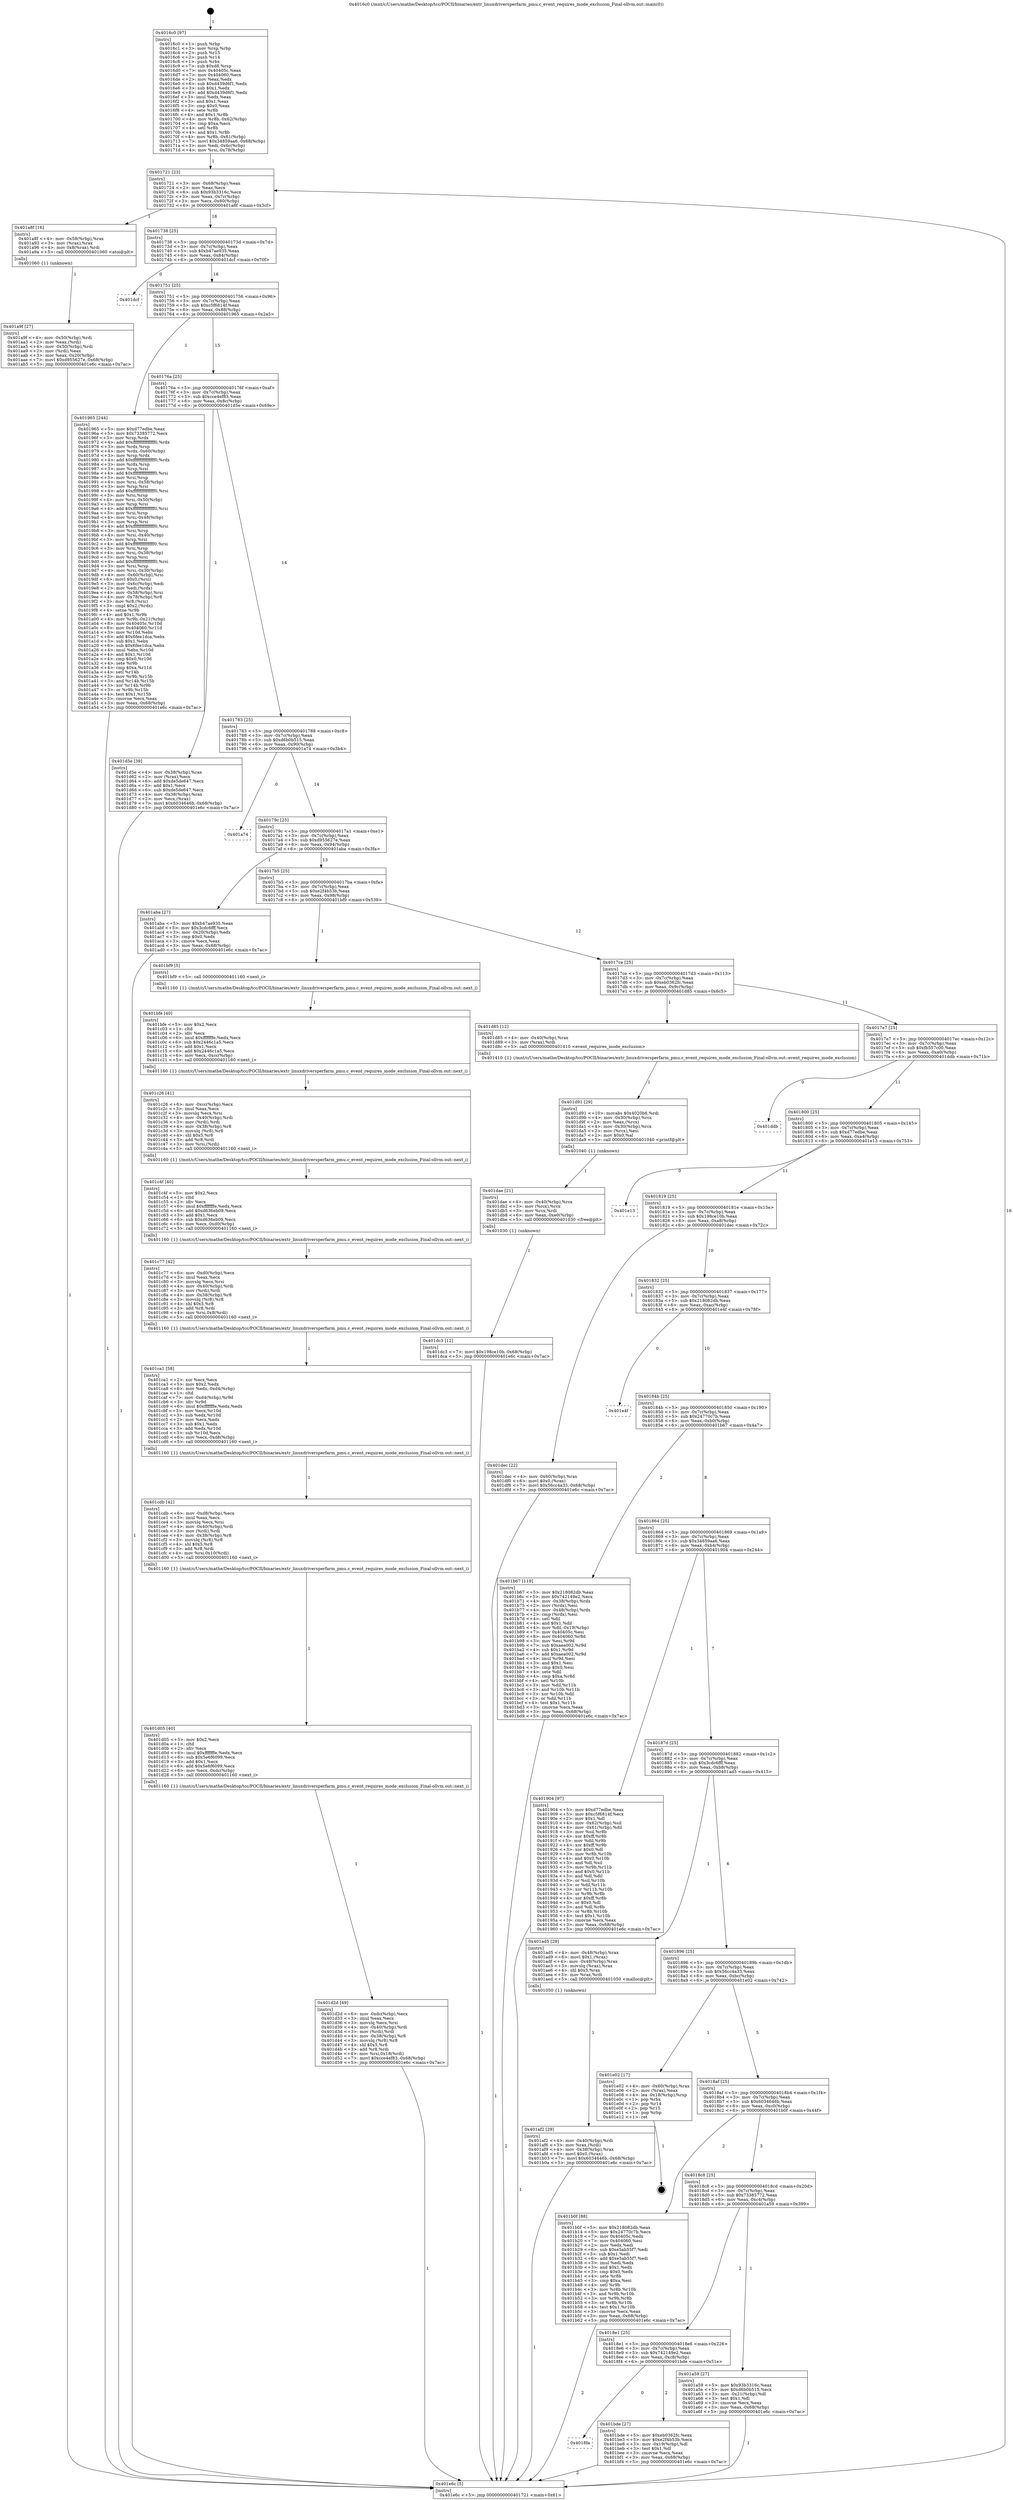 digraph "0x4016c0" {
  label = "0x4016c0 (/mnt/c/Users/mathe/Desktop/tcc/POCII/binaries/extr_linuxdriversperfarm_pmu.c_event_requires_mode_exclusion_Final-ollvm.out::main(0))"
  labelloc = "t"
  node[shape=record]

  Entry [label="",width=0.3,height=0.3,shape=circle,fillcolor=black,style=filled]
  "0x401721" [label="{
     0x401721 [23]\l
     | [instrs]\l
     &nbsp;&nbsp;0x401721 \<+3\>: mov -0x68(%rbp),%eax\l
     &nbsp;&nbsp;0x401724 \<+2\>: mov %eax,%ecx\l
     &nbsp;&nbsp;0x401726 \<+6\>: sub $0x93b3316c,%ecx\l
     &nbsp;&nbsp;0x40172c \<+3\>: mov %eax,-0x7c(%rbp)\l
     &nbsp;&nbsp;0x40172f \<+3\>: mov %ecx,-0x80(%rbp)\l
     &nbsp;&nbsp;0x401732 \<+6\>: je 0000000000401a8f \<main+0x3cf\>\l
  }"]
  "0x401a8f" [label="{
     0x401a8f [16]\l
     | [instrs]\l
     &nbsp;&nbsp;0x401a8f \<+4\>: mov -0x58(%rbp),%rax\l
     &nbsp;&nbsp;0x401a93 \<+3\>: mov (%rax),%rax\l
     &nbsp;&nbsp;0x401a96 \<+4\>: mov 0x8(%rax),%rdi\l
     &nbsp;&nbsp;0x401a9a \<+5\>: call 0000000000401060 \<atoi@plt\>\l
     | [calls]\l
     &nbsp;&nbsp;0x401060 \{1\} (unknown)\l
  }"]
  "0x401738" [label="{
     0x401738 [25]\l
     | [instrs]\l
     &nbsp;&nbsp;0x401738 \<+5\>: jmp 000000000040173d \<main+0x7d\>\l
     &nbsp;&nbsp;0x40173d \<+3\>: mov -0x7c(%rbp),%eax\l
     &nbsp;&nbsp;0x401740 \<+5\>: sub $0xb47ae935,%eax\l
     &nbsp;&nbsp;0x401745 \<+6\>: mov %eax,-0x84(%rbp)\l
     &nbsp;&nbsp;0x40174b \<+6\>: je 0000000000401dcf \<main+0x70f\>\l
  }"]
  Exit [label="",width=0.3,height=0.3,shape=circle,fillcolor=black,style=filled,peripheries=2]
  "0x401dcf" [label="{
     0x401dcf\l
  }", style=dashed]
  "0x401751" [label="{
     0x401751 [25]\l
     | [instrs]\l
     &nbsp;&nbsp;0x401751 \<+5\>: jmp 0000000000401756 \<main+0x96\>\l
     &nbsp;&nbsp;0x401756 \<+3\>: mov -0x7c(%rbp),%eax\l
     &nbsp;&nbsp;0x401759 \<+5\>: sub $0xc5f6814f,%eax\l
     &nbsp;&nbsp;0x40175e \<+6\>: mov %eax,-0x88(%rbp)\l
     &nbsp;&nbsp;0x401764 \<+6\>: je 0000000000401965 \<main+0x2a5\>\l
  }"]
  "0x401dc3" [label="{
     0x401dc3 [12]\l
     | [instrs]\l
     &nbsp;&nbsp;0x401dc3 \<+7\>: movl $0x198ce10b,-0x68(%rbp)\l
     &nbsp;&nbsp;0x401dca \<+5\>: jmp 0000000000401e6c \<main+0x7ac\>\l
  }"]
  "0x401965" [label="{
     0x401965 [244]\l
     | [instrs]\l
     &nbsp;&nbsp;0x401965 \<+5\>: mov $0xd77edbe,%eax\l
     &nbsp;&nbsp;0x40196a \<+5\>: mov $0x73385772,%ecx\l
     &nbsp;&nbsp;0x40196f \<+3\>: mov %rsp,%rdx\l
     &nbsp;&nbsp;0x401972 \<+4\>: add $0xfffffffffffffff0,%rdx\l
     &nbsp;&nbsp;0x401976 \<+3\>: mov %rdx,%rsp\l
     &nbsp;&nbsp;0x401979 \<+4\>: mov %rdx,-0x60(%rbp)\l
     &nbsp;&nbsp;0x40197d \<+3\>: mov %rsp,%rdx\l
     &nbsp;&nbsp;0x401980 \<+4\>: add $0xfffffffffffffff0,%rdx\l
     &nbsp;&nbsp;0x401984 \<+3\>: mov %rdx,%rsp\l
     &nbsp;&nbsp;0x401987 \<+3\>: mov %rsp,%rsi\l
     &nbsp;&nbsp;0x40198a \<+4\>: add $0xfffffffffffffff0,%rsi\l
     &nbsp;&nbsp;0x40198e \<+3\>: mov %rsi,%rsp\l
     &nbsp;&nbsp;0x401991 \<+4\>: mov %rsi,-0x58(%rbp)\l
     &nbsp;&nbsp;0x401995 \<+3\>: mov %rsp,%rsi\l
     &nbsp;&nbsp;0x401998 \<+4\>: add $0xfffffffffffffff0,%rsi\l
     &nbsp;&nbsp;0x40199c \<+3\>: mov %rsi,%rsp\l
     &nbsp;&nbsp;0x40199f \<+4\>: mov %rsi,-0x50(%rbp)\l
     &nbsp;&nbsp;0x4019a3 \<+3\>: mov %rsp,%rsi\l
     &nbsp;&nbsp;0x4019a6 \<+4\>: add $0xfffffffffffffff0,%rsi\l
     &nbsp;&nbsp;0x4019aa \<+3\>: mov %rsi,%rsp\l
     &nbsp;&nbsp;0x4019ad \<+4\>: mov %rsi,-0x48(%rbp)\l
     &nbsp;&nbsp;0x4019b1 \<+3\>: mov %rsp,%rsi\l
     &nbsp;&nbsp;0x4019b4 \<+4\>: add $0xfffffffffffffff0,%rsi\l
     &nbsp;&nbsp;0x4019b8 \<+3\>: mov %rsi,%rsp\l
     &nbsp;&nbsp;0x4019bb \<+4\>: mov %rsi,-0x40(%rbp)\l
     &nbsp;&nbsp;0x4019bf \<+3\>: mov %rsp,%rsi\l
     &nbsp;&nbsp;0x4019c2 \<+4\>: add $0xfffffffffffffff0,%rsi\l
     &nbsp;&nbsp;0x4019c6 \<+3\>: mov %rsi,%rsp\l
     &nbsp;&nbsp;0x4019c9 \<+4\>: mov %rsi,-0x38(%rbp)\l
     &nbsp;&nbsp;0x4019cd \<+3\>: mov %rsp,%rsi\l
     &nbsp;&nbsp;0x4019d0 \<+4\>: add $0xfffffffffffffff0,%rsi\l
     &nbsp;&nbsp;0x4019d4 \<+3\>: mov %rsi,%rsp\l
     &nbsp;&nbsp;0x4019d7 \<+4\>: mov %rsi,-0x30(%rbp)\l
     &nbsp;&nbsp;0x4019db \<+4\>: mov -0x60(%rbp),%rsi\l
     &nbsp;&nbsp;0x4019df \<+6\>: movl $0x0,(%rsi)\l
     &nbsp;&nbsp;0x4019e5 \<+3\>: mov -0x6c(%rbp),%edi\l
     &nbsp;&nbsp;0x4019e8 \<+2\>: mov %edi,(%rdx)\l
     &nbsp;&nbsp;0x4019ea \<+4\>: mov -0x58(%rbp),%rsi\l
     &nbsp;&nbsp;0x4019ee \<+4\>: mov -0x78(%rbp),%r8\l
     &nbsp;&nbsp;0x4019f2 \<+3\>: mov %r8,(%rsi)\l
     &nbsp;&nbsp;0x4019f5 \<+3\>: cmpl $0x2,(%rdx)\l
     &nbsp;&nbsp;0x4019f8 \<+4\>: setne %r9b\l
     &nbsp;&nbsp;0x4019fc \<+4\>: and $0x1,%r9b\l
     &nbsp;&nbsp;0x401a00 \<+4\>: mov %r9b,-0x21(%rbp)\l
     &nbsp;&nbsp;0x401a04 \<+8\>: mov 0x40405c,%r10d\l
     &nbsp;&nbsp;0x401a0c \<+8\>: mov 0x404060,%r11d\l
     &nbsp;&nbsp;0x401a14 \<+3\>: mov %r10d,%ebx\l
     &nbsp;&nbsp;0x401a17 \<+6\>: add $0x6fee1dca,%ebx\l
     &nbsp;&nbsp;0x401a1d \<+3\>: sub $0x1,%ebx\l
     &nbsp;&nbsp;0x401a20 \<+6\>: sub $0x6fee1dca,%ebx\l
     &nbsp;&nbsp;0x401a26 \<+4\>: imul %ebx,%r10d\l
     &nbsp;&nbsp;0x401a2a \<+4\>: and $0x1,%r10d\l
     &nbsp;&nbsp;0x401a2e \<+4\>: cmp $0x0,%r10d\l
     &nbsp;&nbsp;0x401a32 \<+4\>: sete %r9b\l
     &nbsp;&nbsp;0x401a36 \<+4\>: cmp $0xa,%r11d\l
     &nbsp;&nbsp;0x401a3a \<+4\>: setl %r14b\l
     &nbsp;&nbsp;0x401a3e \<+3\>: mov %r9b,%r15b\l
     &nbsp;&nbsp;0x401a41 \<+3\>: and %r14b,%r15b\l
     &nbsp;&nbsp;0x401a44 \<+3\>: xor %r14b,%r9b\l
     &nbsp;&nbsp;0x401a47 \<+3\>: or %r9b,%r15b\l
     &nbsp;&nbsp;0x401a4a \<+4\>: test $0x1,%r15b\l
     &nbsp;&nbsp;0x401a4e \<+3\>: cmovne %ecx,%eax\l
     &nbsp;&nbsp;0x401a51 \<+3\>: mov %eax,-0x68(%rbp)\l
     &nbsp;&nbsp;0x401a54 \<+5\>: jmp 0000000000401e6c \<main+0x7ac\>\l
  }"]
  "0x40176a" [label="{
     0x40176a [25]\l
     | [instrs]\l
     &nbsp;&nbsp;0x40176a \<+5\>: jmp 000000000040176f \<main+0xaf\>\l
     &nbsp;&nbsp;0x40176f \<+3\>: mov -0x7c(%rbp),%eax\l
     &nbsp;&nbsp;0x401772 \<+5\>: sub $0xcce4ef83,%eax\l
     &nbsp;&nbsp;0x401777 \<+6\>: mov %eax,-0x8c(%rbp)\l
     &nbsp;&nbsp;0x40177d \<+6\>: je 0000000000401d5e \<main+0x69e\>\l
  }"]
  "0x401dae" [label="{
     0x401dae [21]\l
     | [instrs]\l
     &nbsp;&nbsp;0x401dae \<+4\>: mov -0x40(%rbp),%rcx\l
     &nbsp;&nbsp;0x401db2 \<+3\>: mov (%rcx),%rcx\l
     &nbsp;&nbsp;0x401db5 \<+3\>: mov %rcx,%rdi\l
     &nbsp;&nbsp;0x401db8 \<+6\>: mov %eax,-0xe0(%rbp)\l
     &nbsp;&nbsp;0x401dbe \<+5\>: call 0000000000401030 \<free@plt\>\l
     | [calls]\l
     &nbsp;&nbsp;0x401030 \{1\} (unknown)\l
  }"]
  "0x401d5e" [label="{
     0x401d5e [39]\l
     | [instrs]\l
     &nbsp;&nbsp;0x401d5e \<+4\>: mov -0x38(%rbp),%rax\l
     &nbsp;&nbsp;0x401d62 \<+2\>: mov (%rax),%ecx\l
     &nbsp;&nbsp;0x401d64 \<+6\>: add $0xde5de647,%ecx\l
     &nbsp;&nbsp;0x401d6a \<+3\>: add $0x1,%ecx\l
     &nbsp;&nbsp;0x401d6d \<+6\>: sub $0xde5de647,%ecx\l
     &nbsp;&nbsp;0x401d73 \<+4\>: mov -0x38(%rbp),%rax\l
     &nbsp;&nbsp;0x401d77 \<+2\>: mov %ecx,(%rax)\l
     &nbsp;&nbsp;0x401d79 \<+7\>: movl $0x6034646b,-0x68(%rbp)\l
     &nbsp;&nbsp;0x401d80 \<+5\>: jmp 0000000000401e6c \<main+0x7ac\>\l
  }"]
  "0x401783" [label="{
     0x401783 [25]\l
     | [instrs]\l
     &nbsp;&nbsp;0x401783 \<+5\>: jmp 0000000000401788 \<main+0xc8\>\l
     &nbsp;&nbsp;0x401788 \<+3\>: mov -0x7c(%rbp),%eax\l
     &nbsp;&nbsp;0x40178b \<+5\>: sub $0xd6b0b515,%eax\l
     &nbsp;&nbsp;0x401790 \<+6\>: mov %eax,-0x90(%rbp)\l
     &nbsp;&nbsp;0x401796 \<+6\>: je 0000000000401a74 \<main+0x3b4\>\l
  }"]
  "0x401d91" [label="{
     0x401d91 [29]\l
     | [instrs]\l
     &nbsp;&nbsp;0x401d91 \<+10\>: movabs $0x4020b6,%rdi\l
     &nbsp;&nbsp;0x401d9b \<+4\>: mov -0x30(%rbp),%rcx\l
     &nbsp;&nbsp;0x401d9f \<+2\>: mov %eax,(%rcx)\l
     &nbsp;&nbsp;0x401da1 \<+4\>: mov -0x30(%rbp),%rcx\l
     &nbsp;&nbsp;0x401da5 \<+2\>: mov (%rcx),%esi\l
     &nbsp;&nbsp;0x401da7 \<+2\>: mov $0x0,%al\l
     &nbsp;&nbsp;0x401da9 \<+5\>: call 0000000000401040 \<printf@plt\>\l
     | [calls]\l
     &nbsp;&nbsp;0x401040 \{1\} (unknown)\l
  }"]
  "0x401a74" [label="{
     0x401a74\l
  }", style=dashed]
  "0x40179c" [label="{
     0x40179c [25]\l
     | [instrs]\l
     &nbsp;&nbsp;0x40179c \<+5\>: jmp 00000000004017a1 \<main+0xe1\>\l
     &nbsp;&nbsp;0x4017a1 \<+3\>: mov -0x7c(%rbp),%eax\l
     &nbsp;&nbsp;0x4017a4 \<+5\>: sub $0xd955627e,%eax\l
     &nbsp;&nbsp;0x4017a9 \<+6\>: mov %eax,-0x94(%rbp)\l
     &nbsp;&nbsp;0x4017af \<+6\>: je 0000000000401aba \<main+0x3fa\>\l
  }"]
  "0x401d2d" [label="{
     0x401d2d [49]\l
     | [instrs]\l
     &nbsp;&nbsp;0x401d2d \<+6\>: mov -0xdc(%rbp),%ecx\l
     &nbsp;&nbsp;0x401d33 \<+3\>: imul %eax,%ecx\l
     &nbsp;&nbsp;0x401d36 \<+3\>: movslq %ecx,%rsi\l
     &nbsp;&nbsp;0x401d39 \<+4\>: mov -0x40(%rbp),%rdi\l
     &nbsp;&nbsp;0x401d3d \<+3\>: mov (%rdi),%rdi\l
     &nbsp;&nbsp;0x401d40 \<+4\>: mov -0x38(%rbp),%r8\l
     &nbsp;&nbsp;0x401d44 \<+3\>: movslq (%r8),%r8\l
     &nbsp;&nbsp;0x401d47 \<+4\>: shl $0x5,%r8\l
     &nbsp;&nbsp;0x401d4b \<+3\>: add %r8,%rdi\l
     &nbsp;&nbsp;0x401d4e \<+4\>: mov %rsi,0x18(%rdi)\l
     &nbsp;&nbsp;0x401d52 \<+7\>: movl $0xcce4ef83,-0x68(%rbp)\l
     &nbsp;&nbsp;0x401d59 \<+5\>: jmp 0000000000401e6c \<main+0x7ac\>\l
  }"]
  "0x401aba" [label="{
     0x401aba [27]\l
     | [instrs]\l
     &nbsp;&nbsp;0x401aba \<+5\>: mov $0xb47ae935,%eax\l
     &nbsp;&nbsp;0x401abf \<+5\>: mov $0x3cdc6fff,%ecx\l
     &nbsp;&nbsp;0x401ac4 \<+3\>: mov -0x20(%rbp),%edx\l
     &nbsp;&nbsp;0x401ac7 \<+3\>: cmp $0x0,%edx\l
     &nbsp;&nbsp;0x401aca \<+3\>: cmove %ecx,%eax\l
     &nbsp;&nbsp;0x401acd \<+3\>: mov %eax,-0x68(%rbp)\l
     &nbsp;&nbsp;0x401ad0 \<+5\>: jmp 0000000000401e6c \<main+0x7ac\>\l
  }"]
  "0x4017b5" [label="{
     0x4017b5 [25]\l
     | [instrs]\l
     &nbsp;&nbsp;0x4017b5 \<+5\>: jmp 00000000004017ba \<main+0xfa\>\l
     &nbsp;&nbsp;0x4017ba \<+3\>: mov -0x7c(%rbp),%eax\l
     &nbsp;&nbsp;0x4017bd \<+5\>: sub $0xe2f4b53b,%eax\l
     &nbsp;&nbsp;0x4017c2 \<+6\>: mov %eax,-0x98(%rbp)\l
     &nbsp;&nbsp;0x4017c8 \<+6\>: je 0000000000401bf9 \<main+0x539\>\l
  }"]
  "0x401d05" [label="{
     0x401d05 [40]\l
     | [instrs]\l
     &nbsp;&nbsp;0x401d05 \<+5\>: mov $0x2,%ecx\l
     &nbsp;&nbsp;0x401d0a \<+1\>: cltd\l
     &nbsp;&nbsp;0x401d0b \<+2\>: idiv %ecx\l
     &nbsp;&nbsp;0x401d0d \<+6\>: imul $0xfffffffe,%edx,%ecx\l
     &nbsp;&nbsp;0x401d13 \<+6\>: sub $0x5e6f6099,%ecx\l
     &nbsp;&nbsp;0x401d19 \<+3\>: add $0x1,%ecx\l
     &nbsp;&nbsp;0x401d1c \<+6\>: add $0x5e6f6099,%ecx\l
     &nbsp;&nbsp;0x401d22 \<+6\>: mov %ecx,-0xdc(%rbp)\l
     &nbsp;&nbsp;0x401d28 \<+5\>: call 0000000000401160 \<next_i\>\l
     | [calls]\l
     &nbsp;&nbsp;0x401160 \{1\} (/mnt/c/Users/mathe/Desktop/tcc/POCII/binaries/extr_linuxdriversperfarm_pmu.c_event_requires_mode_exclusion_Final-ollvm.out::next_i)\l
  }"]
  "0x401bf9" [label="{
     0x401bf9 [5]\l
     | [instrs]\l
     &nbsp;&nbsp;0x401bf9 \<+5\>: call 0000000000401160 \<next_i\>\l
     | [calls]\l
     &nbsp;&nbsp;0x401160 \{1\} (/mnt/c/Users/mathe/Desktop/tcc/POCII/binaries/extr_linuxdriversperfarm_pmu.c_event_requires_mode_exclusion_Final-ollvm.out::next_i)\l
  }"]
  "0x4017ce" [label="{
     0x4017ce [25]\l
     | [instrs]\l
     &nbsp;&nbsp;0x4017ce \<+5\>: jmp 00000000004017d3 \<main+0x113\>\l
     &nbsp;&nbsp;0x4017d3 \<+3\>: mov -0x7c(%rbp),%eax\l
     &nbsp;&nbsp;0x4017d6 \<+5\>: sub $0xeb0362fc,%eax\l
     &nbsp;&nbsp;0x4017db \<+6\>: mov %eax,-0x9c(%rbp)\l
     &nbsp;&nbsp;0x4017e1 \<+6\>: je 0000000000401d85 \<main+0x6c5\>\l
  }"]
  "0x401cdb" [label="{
     0x401cdb [42]\l
     | [instrs]\l
     &nbsp;&nbsp;0x401cdb \<+6\>: mov -0xd8(%rbp),%ecx\l
     &nbsp;&nbsp;0x401ce1 \<+3\>: imul %eax,%ecx\l
     &nbsp;&nbsp;0x401ce4 \<+3\>: movslq %ecx,%rsi\l
     &nbsp;&nbsp;0x401ce7 \<+4\>: mov -0x40(%rbp),%rdi\l
     &nbsp;&nbsp;0x401ceb \<+3\>: mov (%rdi),%rdi\l
     &nbsp;&nbsp;0x401cee \<+4\>: mov -0x38(%rbp),%r8\l
     &nbsp;&nbsp;0x401cf2 \<+3\>: movslq (%r8),%r8\l
     &nbsp;&nbsp;0x401cf5 \<+4\>: shl $0x5,%r8\l
     &nbsp;&nbsp;0x401cf9 \<+3\>: add %r8,%rdi\l
     &nbsp;&nbsp;0x401cfc \<+4\>: mov %rsi,0x10(%rdi)\l
     &nbsp;&nbsp;0x401d00 \<+5\>: call 0000000000401160 \<next_i\>\l
     | [calls]\l
     &nbsp;&nbsp;0x401160 \{1\} (/mnt/c/Users/mathe/Desktop/tcc/POCII/binaries/extr_linuxdriversperfarm_pmu.c_event_requires_mode_exclusion_Final-ollvm.out::next_i)\l
  }"]
  "0x401d85" [label="{
     0x401d85 [12]\l
     | [instrs]\l
     &nbsp;&nbsp;0x401d85 \<+4\>: mov -0x40(%rbp),%rax\l
     &nbsp;&nbsp;0x401d89 \<+3\>: mov (%rax),%rdi\l
     &nbsp;&nbsp;0x401d8c \<+5\>: call 0000000000401410 \<event_requires_mode_exclusion\>\l
     | [calls]\l
     &nbsp;&nbsp;0x401410 \{1\} (/mnt/c/Users/mathe/Desktop/tcc/POCII/binaries/extr_linuxdriversperfarm_pmu.c_event_requires_mode_exclusion_Final-ollvm.out::event_requires_mode_exclusion)\l
  }"]
  "0x4017e7" [label="{
     0x4017e7 [25]\l
     | [instrs]\l
     &nbsp;&nbsp;0x4017e7 \<+5\>: jmp 00000000004017ec \<main+0x12c\>\l
     &nbsp;&nbsp;0x4017ec \<+3\>: mov -0x7c(%rbp),%eax\l
     &nbsp;&nbsp;0x4017ef \<+5\>: sub $0xfb557c00,%eax\l
     &nbsp;&nbsp;0x4017f4 \<+6\>: mov %eax,-0xa0(%rbp)\l
     &nbsp;&nbsp;0x4017fa \<+6\>: je 0000000000401ddb \<main+0x71b\>\l
  }"]
  "0x401ca1" [label="{
     0x401ca1 [58]\l
     | [instrs]\l
     &nbsp;&nbsp;0x401ca1 \<+2\>: xor %ecx,%ecx\l
     &nbsp;&nbsp;0x401ca3 \<+5\>: mov $0x2,%edx\l
     &nbsp;&nbsp;0x401ca8 \<+6\>: mov %edx,-0xd4(%rbp)\l
     &nbsp;&nbsp;0x401cae \<+1\>: cltd\l
     &nbsp;&nbsp;0x401caf \<+7\>: mov -0xd4(%rbp),%r9d\l
     &nbsp;&nbsp;0x401cb6 \<+3\>: idiv %r9d\l
     &nbsp;&nbsp;0x401cb9 \<+6\>: imul $0xfffffffe,%edx,%edx\l
     &nbsp;&nbsp;0x401cbf \<+3\>: mov %ecx,%r10d\l
     &nbsp;&nbsp;0x401cc2 \<+3\>: sub %edx,%r10d\l
     &nbsp;&nbsp;0x401cc5 \<+2\>: mov %ecx,%edx\l
     &nbsp;&nbsp;0x401cc7 \<+3\>: sub $0x1,%edx\l
     &nbsp;&nbsp;0x401cca \<+3\>: add %edx,%r10d\l
     &nbsp;&nbsp;0x401ccd \<+3\>: sub %r10d,%ecx\l
     &nbsp;&nbsp;0x401cd0 \<+6\>: mov %ecx,-0xd8(%rbp)\l
     &nbsp;&nbsp;0x401cd6 \<+5\>: call 0000000000401160 \<next_i\>\l
     | [calls]\l
     &nbsp;&nbsp;0x401160 \{1\} (/mnt/c/Users/mathe/Desktop/tcc/POCII/binaries/extr_linuxdriversperfarm_pmu.c_event_requires_mode_exclusion_Final-ollvm.out::next_i)\l
  }"]
  "0x401ddb" [label="{
     0x401ddb\l
  }", style=dashed]
  "0x401800" [label="{
     0x401800 [25]\l
     | [instrs]\l
     &nbsp;&nbsp;0x401800 \<+5\>: jmp 0000000000401805 \<main+0x145\>\l
     &nbsp;&nbsp;0x401805 \<+3\>: mov -0x7c(%rbp),%eax\l
     &nbsp;&nbsp;0x401808 \<+5\>: sub $0xd77edbe,%eax\l
     &nbsp;&nbsp;0x40180d \<+6\>: mov %eax,-0xa4(%rbp)\l
     &nbsp;&nbsp;0x401813 \<+6\>: je 0000000000401e13 \<main+0x753\>\l
  }"]
  "0x401c77" [label="{
     0x401c77 [42]\l
     | [instrs]\l
     &nbsp;&nbsp;0x401c77 \<+6\>: mov -0xd0(%rbp),%ecx\l
     &nbsp;&nbsp;0x401c7d \<+3\>: imul %eax,%ecx\l
     &nbsp;&nbsp;0x401c80 \<+3\>: movslq %ecx,%rsi\l
     &nbsp;&nbsp;0x401c83 \<+4\>: mov -0x40(%rbp),%rdi\l
     &nbsp;&nbsp;0x401c87 \<+3\>: mov (%rdi),%rdi\l
     &nbsp;&nbsp;0x401c8a \<+4\>: mov -0x38(%rbp),%r8\l
     &nbsp;&nbsp;0x401c8e \<+3\>: movslq (%r8),%r8\l
     &nbsp;&nbsp;0x401c91 \<+4\>: shl $0x5,%r8\l
     &nbsp;&nbsp;0x401c95 \<+3\>: add %r8,%rdi\l
     &nbsp;&nbsp;0x401c98 \<+4\>: mov %rsi,0x8(%rdi)\l
     &nbsp;&nbsp;0x401c9c \<+5\>: call 0000000000401160 \<next_i\>\l
     | [calls]\l
     &nbsp;&nbsp;0x401160 \{1\} (/mnt/c/Users/mathe/Desktop/tcc/POCII/binaries/extr_linuxdriversperfarm_pmu.c_event_requires_mode_exclusion_Final-ollvm.out::next_i)\l
  }"]
  "0x401e13" [label="{
     0x401e13\l
  }", style=dashed]
  "0x401819" [label="{
     0x401819 [25]\l
     | [instrs]\l
     &nbsp;&nbsp;0x401819 \<+5\>: jmp 000000000040181e \<main+0x15e\>\l
     &nbsp;&nbsp;0x40181e \<+3\>: mov -0x7c(%rbp),%eax\l
     &nbsp;&nbsp;0x401821 \<+5\>: sub $0x198ce10b,%eax\l
     &nbsp;&nbsp;0x401826 \<+6\>: mov %eax,-0xa8(%rbp)\l
     &nbsp;&nbsp;0x40182c \<+6\>: je 0000000000401dec \<main+0x72c\>\l
  }"]
  "0x401c4f" [label="{
     0x401c4f [40]\l
     | [instrs]\l
     &nbsp;&nbsp;0x401c4f \<+5\>: mov $0x2,%ecx\l
     &nbsp;&nbsp;0x401c54 \<+1\>: cltd\l
     &nbsp;&nbsp;0x401c55 \<+2\>: idiv %ecx\l
     &nbsp;&nbsp;0x401c57 \<+6\>: imul $0xfffffffe,%edx,%ecx\l
     &nbsp;&nbsp;0x401c5d \<+6\>: add $0xd636eb09,%ecx\l
     &nbsp;&nbsp;0x401c63 \<+3\>: add $0x1,%ecx\l
     &nbsp;&nbsp;0x401c66 \<+6\>: sub $0xd636eb09,%ecx\l
     &nbsp;&nbsp;0x401c6c \<+6\>: mov %ecx,-0xd0(%rbp)\l
     &nbsp;&nbsp;0x401c72 \<+5\>: call 0000000000401160 \<next_i\>\l
     | [calls]\l
     &nbsp;&nbsp;0x401160 \{1\} (/mnt/c/Users/mathe/Desktop/tcc/POCII/binaries/extr_linuxdriversperfarm_pmu.c_event_requires_mode_exclusion_Final-ollvm.out::next_i)\l
  }"]
  "0x401dec" [label="{
     0x401dec [22]\l
     | [instrs]\l
     &nbsp;&nbsp;0x401dec \<+4\>: mov -0x60(%rbp),%rax\l
     &nbsp;&nbsp;0x401df0 \<+6\>: movl $0x0,(%rax)\l
     &nbsp;&nbsp;0x401df6 \<+7\>: movl $0x56cc4a33,-0x68(%rbp)\l
     &nbsp;&nbsp;0x401dfd \<+5\>: jmp 0000000000401e6c \<main+0x7ac\>\l
  }"]
  "0x401832" [label="{
     0x401832 [25]\l
     | [instrs]\l
     &nbsp;&nbsp;0x401832 \<+5\>: jmp 0000000000401837 \<main+0x177\>\l
     &nbsp;&nbsp;0x401837 \<+3\>: mov -0x7c(%rbp),%eax\l
     &nbsp;&nbsp;0x40183a \<+5\>: sub $0x218082db,%eax\l
     &nbsp;&nbsp;0x40183f \<+6\>: mov %eax,-0xac(%rbp)\l
     &nbsp;&nbsp;0x401845 \<+6\>: je 0000000000401e4f \<main+0x78f\>\l
  }"]
  "0x401c26" [label="{
     0x401c26 [41]\l
     | [instrs]\l
     &nbsp;&nbsp;0x401c26 \<+6\>: mov -0xcc(%rbp),%ecx\l
     &nbsp;&nbsp;0x401c2c \<+3\>: imul %eax,%ecx\l
     &nbsp;&nbsp;0x401c2f \<+3\>: movslq %ecx,%rsi\l
     &nbsp;&nbsp;0x401c32 \<+4\>: mov -0x40(%rbp),%rdi\l
     &nbsp;&nbsp;0x401c36 \<+3\>: mov (%rdi),%rdi\l
     &nbsp;&nbsp;0x401c39 \<+4\>: mov -0x38(%rbp),%r8\l
     &nbsp;&nbsp;0x401c3d \<+3\>: movslq (%r8),%r8\l
     &nbsp;&nbsp;0x401c40 \<+4\>: shl $0x5,%r8\l
     &nbsp;&nbsp;0x401c44 \<+3\>: add %r8,%rdi\l
     &nbsp;&nbsp;0x401c47 \<+3\>: mov %rsi,(%rdi)\l
     &nbsp;&nbsp;0x401c4a \<+5\>: call 0000000000401160 \<next_i\>\l
     | [calls]\l
     &nbsp;&nbsp;0x401160 \{1\} (/mnt/c/Users/mathe/Desktop/tcc/POCII/binaries/extr_linuxdriversperfarm_pmu.c_event_requires_mode_exclusion_Final-ollvm.out::next_i)\l
  }"]
  "0x401e4f" [label="{
     0x401e4f\l
  }", style=dashed]
  "0x40184b" [label="{
     0x40184b [25]\l
     | [instrs]\l
     &nbsp;&nbsp;0x40184b \<+5\>: jmp 0000000000401850 \<main+0x190\>\l
     &nbsp;&nbsp;0x401850 \<+3\>: mov -0x7c(%rbp),%eax\l
     &nbsp;&nbsp;0x401853 \<+5\>: sub $0x24770c7b,%eax\l
     &nbsp;&nbsp;0x401858 \<+6\>: mov %eax,-0xb0(%rbp)\l
     &nbsp;&nbsp;0x40185e \<+6\>: je 0000000000401b67 \<main+0x4a7\>\l
  }"]
  "0x401bfe" [label="{
     0x401bfe [40]\l
     | [instrs]\l
     &nbsp;&nbsp;0x401bfe \<+5\>: mov $0x2,%ecx\l
     &nbsp;&nbsp;0x401c03 \<+1\>: cltd\l
     &nbsp;&nbsp;0x401c04 \<+2\>: idiv %ecx\l
     &nbsp;&nbsp;0x401c06 \<+6\>: imul $0xfffffffe,%edx,%ecx\l
     &nbsp;&nbsp;0x401c0c \<+6\>: sub $0x2446c1a5,%ecx\l
     &nbsp;&nbsp;0x401c12 \<+3\>: add $0x1,%ecx\l
     &nbsp;&nbsp;0x401c15 \<+6\>: add $0x2446c1a5,%ecx\l
     &nbsp;&nbsp;0x401c1b \<+6\>: mov %ecx,-0xcc(%rbp)\l
     &nbsp;&nbsp;0x401c21 \<+5\>: call 0000000000401160 \<next_i\>\l
     | [calls]\l
     &nbsp;&nbsp;0x401160 \{1\} (/mnt/c/Users/mathe/Desktop/tcc/POCII/binaries/extr_linuxdriversperfarm_pmu.c_event_requires_mode_exclusion_Final-ollvm.out::next_i)\l
  }"]
  "0x401b67" [label="{
     0x401b67 [119]\l
     | [instrs]\l
     &nbsp;&nbsp;0x401b67 \<+5\>: mov $0x218082db,%eax\l
     &nbsp;&nbsp;0x401b6c \<+5\>: mov $0x742149e2,%ecx\l
     &nbsp;&nbsp;0x401b71 \<+4\>: mov -0x38(%rbp),%rdx\l
     &nbsp;&nbsp;0x401b75 \<+2\>: mov (%rdx),%esi\l
     &nbsp;&nbsp;0x401b77 \<+4\>: mov -0x48(%rbp),%rdx\l
     &nbsp;&nbsp;0x401b7b \<+2\>: cmp (%rdx),%esi\l
     &nbsp;&nbsp;0x401b7d \<+4\>: setl %dil\l
     &nbsp;&nbsp;0x401b81 \<+4\>: and $0x1,%dil\l
     &nbsp;&nbsp;0x401b85 \<+4\>: mov %dil,-0x19(%rbp)\l
     &nbsp;&nbsp;0x401b89 \<+7\>: mov 0x40405c,%esi\l
     &nbsp;&nbsp;0x401b90 \<+8\>: mov 0x404060,%r8d\l
     &nbsp;&nbsp;0x401b98 \<+3\>: mov %esi,%r9d\l
     &nbsp;&nbsp;0x401b9b \<+7\>: sub $0xaea002,%r9d\l
     &nbsp;&nbsp;0x401ba2 \<+4\>: sub $0x1,%r9d\l
     &nbsp;&nbsp;0x401ba6 \<+7\>: add $0xaea002,%r9d\l
     &nbsp;&nbsp;0x401bad \<+4\>: imul %r9d,%esi\l
     &nbsp;&nbsp;0x401bb1 \<+3\>: and $0x1,%esi\l
     &nbsp;&nbsp;0x401bb4 \<+3\>: cmp $0x0,%esi\l
     &nbsp;&nbsp;0x401bb7 \<+4\>: sete %dil\l
     &nbsp;&nbsp;0x401bbb \<+4\>: cmp $0xa,%r8d\l
     &nbsp;&nbsp;0x401bbf \<+4\>: setl %r10b\l
     &nbsp;&nbsp;0x401bc3 \<+3\>: mov %dil,%r11b\l
     &nbsp;&nbsp;0x401bc6 \<+3\>: and %r10b,%r11b\l
     &nbsp;&nbsp;0x401bc9 \<+3\>: xor %r10b,%dil\l
     &nbsp;&nbsp;0x401bcc \<+3\>: or %dil,%r11b\l
     &nbsp;&nbsp;0x401bcf \<+4\>: test $0x1,%r11b\l
     &nbsp;&nbsp;0x401bd3 \<+3\>: cmovne %ecx,%eax\l
     &nbsp;&nbsp;0x401bd6 \<+3\>: mov %eax,-0x68(%rbp)\l
     &nbsp;&nbsp;0x401bd9 \<+5\>: jmp 0000000000401e6c \<main+0x7ac\>\l
  }"]
  "0x401864" [label="{
     0x401864 [25]\l
     | [instrs]\l
     &nbsp;&nbsp;0x401864 \<+5\>: jmp 0000000000401869 \<main+0x1a9\>\l
     &nbsp;&nbsp;0x401869 \<+3\>: mov -0x7c(%rbp),%eax\l
     &nbsp;&nbsp;0x40186c \<+5\>: sub $0x34859aa6,%eax\l
     &nbsp;&nbsp;0x401871 \<+6\>: mov %eax,-0xb4(%rbp)\l
     &nbsp;&nbsp;0x401877 \<+6\>: je 0000000000401904 \<main+0x244\>\l
  }"]
  "0x4018fa" [label="{
     0x4018fa\l
  }", style=dashed]
  "0x401904" [label="{
     0x401904 [97]\l
     | [instrs]\l
     &nbsp;&nbsp;0x401904 \<+5\>: mov $0xd77edbe,%eax\l
     &nbsp;&nbsp;0x401909 \<+5\>: mov $0xc5f6814f,%ecx\l
     &nbsp;&nbsp;0x40190e \<+2\>: mov $0x1,%dl\l
     &nbsp;&nbsp;0x401910 \<+4\>: mov -0x62(%rbp),%sil\l
     &nbsp;&nbsp;0x401914 \<+4\>: mov -0x61(%rbp),%dil\l
     &nbsp;&nbsp;0x401918 \<+3\>: mov %sil,%r8b\l
     &nbsp;&nbsp;0x40191b \<+4\>: xor $0xff,%r8b\l
     &nbsp;&nbsp;0x40191f \<+3\>: mov %dil,%r9b\l
     &nbsp;&nbsp;0x401922 \<+4\>: xor $0xff,%r9b\l
     &nbsp;&nbsp;0x401926 \<+3\>: xor $0x0,%dl\l
     &nbsp;&nbsp;0x401929 \<+3\>: mov %r8b,%r10b\l
     &nbsp;&nbsp;0x40192c \<+4\>: and $0x0,%r10b\l
     &nbsp;&nbsp;0x401930 \<+3\>: and %dl,%sil\l
     &nbsp;&nbsp;0x401933 \<+3\>: mov %r9b,%r11b\l
     &nbsp;&nbsp;0x401936 \<+4\>: and $0x0,%r11b\l
     &nbsp;&nbsp;0x40193a \<+3\>: and %dl,%dil\l
     &nbsp;&nbsp;0x40193d \<+3\>: or %sil,%r10b\l
     &nbsp;&nbsp;0x401940 \<+3\>: or %dil,%r11b\l
     &nbsp;&nbsp;0x401943 \<+3\>: xor %r11b,%r10b\l
     &nbsp;&nbsp;0x401946 \<+3\>: or %r9b,%r8b\l
     &nbsp;&nbsp;0x401949 \<+4\>: xor $0xff,%r8b\l
     &nbsp;&nbsp;0x40194d \<+3\>: or $0x0,%dl\l
     &nbsp;&nbsp;0x401950 \<+3\>: and %dl,%r8b\l
     &nbsp;&nbsp;0x401953 \<+3\>: or %r8b,%r10b\l
     &nbsp;&nbsp;0x401956 \<+4\>: test $0x1,%r10b\l
     &nbsp;&nbsp;0x40195a \<+3\>: cmovne %ecx,%eax\l
     &nbsp;&nbsp;0x40195d \<+3\>: mov %eax,-0x68(%rbp)\l
     &nbsp;&nbsp;0x401960 \<+5\>: jmp 0000000000401e6c \<main+0x7ac\>\l
  }"]
  "0x40187d" [label="{
     0x40187d [25]\l
     | [instrs]\l
     &nbsp;&nbsp;0x40187d \<+5\>: jmp 0000000000401882 \<main+0x1c2\>\l
     &nbsp;&nbsp;0x401882 \<+3\>: mov -0x7c(%rbp),%eax\l
     &nbsp;&nbsp;0x401885 \<+5\>: sub $0x3cdc6fff,%eax\l
     &nbsp;&nbsp;0x40188a \<+6\>: mov %eax,-0xb8(%rbp)\l
     &nbsp;&nbsp;0x401890 \<+6\>: je 0000000000401ad5 \<main+0x415\>\l
  }"]
  "0x401e6c" [label="{
     0x401e6c [5]\l
     | [instrs]\l
     &nbsp;&nbsp;0x401e6c \<+5\>: jmp 0000000000401721 \<main+0x61\>\l
  }"]
  "0x4016c0" [label="{
     0x4016c0 [97]\l
     | [instrs]\l
     &nbsp;&nbsp;0x4016c0 \<+1\>: push %rbp\l
     &nbsp;&nbsp;0x4016c1 \<+3\>: mov %rsp,%rbp\l
     &nbsp;&nbsp;0x4016c4 \<+2\>: push %r15\l
     &nbsp;&nbsp;0x4016c6 \<+2\>: push %r14\l
     &nbsp;&nbsp;0x4016c8 \<+1\>: push %rbx\l
     &nbsp;&nbsp;0x4016c9 \<+7\>: sub $0xd8,%rsp\l
     &nbsp;&nbsp;0x4016d0 \<+7\>: mov 0x40405c,%eax\l
     &nbsp;&nbsp;0x4016d7 \<+7\>: mov 0x404060,%ecx\l
     &nbsp;&nbsp;0x4016de \<+2\>: mov %eax,%edx\l
     &nbsp;&nbsp;0x4016e0 \<+6\>: sub $0xd439d6f1,%edx\l
     &nbsp;&nbsp;0x4016e6 \<+3\>: sub $0x1,%edx\l
     &nbsp;&nbsp;0x4016e9 \<+6\>: add $0xd439d6f1,%edx\l
     &nbsp;&nbsp;0x4016ef \<+3\>: imul %edx,%eax\l
     &nbsp;&nbsp;0x4016f2 \<+3\>: and $0x1,%eax\l
     &nbsp;&nbsp;0x4016f5 \<+3\>: cmp $0x0,%eax\l
     &nbsp;&nbsp;0x4016f8 \<+4\>: sete %r8b\l
     &nbsp;&nbsp;0x4016fc \<+4\>: and $0x1,%r8b\l
     &nbsp;&nbsp;0x401700 \<+4\>: mov %r8b,-0x62(%rbp)\l
     &nbsp;&nbsp;0x401704 \<+3\>: cmp $0xa,%ecx\l
     &nbsp;&nbsp;0x401707 \<+4\>: setl %r8b\l
     &nbsp;&nbsp;0x40170b \<+4\>: and $0x1,%r8b\l
     &nbsp;&nbsp;0x40170f \<+4\>: mov %r8b,-0x61(%rbp)\l
     &nbsp;&nbsp;0x401713 \<+7\>: movl $0x34859aa6,-0x68(%rbp)\l
     &nbsp;&nbsp;0x40171a \<+3\>: mov %edi,-0x6c(%rbp)\l
     &nbsp;&nbsp;0x40171d \<+4\>: mov %rsi,-0x78(%rbp)\l
  }"]
  "0x401bde" [label="{
     0x401bde [27]\l
     | [instrs]\l
     &nbsp;&nbsp;0x401bde \<+5\>: mov $0xeb0362fc,%eax\l
     &nbsp;&nbsp;0x401be3 \<+5\>: mov $0xe2f4b53b,%ecx\l
     &nbsp;&nbsp;0x401be8 \<+3\>: mov -0x19(%rbp),%dl\l
     &nbsp;&nbsp;0x401beb \<+3\>: test $0x1,%dl\l
     &nbsp;&nbsp;0x401bee \<+3\>: cmovne %ecx,%eax\l
     &nbsp;&nbsp;0x401bf1 \<+3\>: mov %eax,-0x68(%rbp)\l
     &nbsp;&nbsp;0x401bf4 \<+5\>: jmp 0000000000401e6c \<main+0x7ac\>\l
  }"]
  "0x401af2" [label="{
     0x401af2 [29]\l
     | [instrs]\l
     &nbsp;&nbsp;0x401af2 \<+4\>: mov -0x40(%rbp),%rdi\l
     &nbsp;&nbsp;0x401af6 \<+3\>: mov %rax,(%rdi)\l
     &nbsp;&nbsp;0x401af9 \<+4\>: mov -0x38(%rbp),%rax\l
     &nbsp;&nbsp;0x401afd \<+6\>: movl $0x0,(%rax)\l
     &nbsp;&nbsp;0x401b03 \<+7\>: movl $0x6034646b,-0x68(%rbp)\l
     &nbsp;&nbsp;0x401b0a \<+5\>: jmp 0000000000401e6c \<main+0x7ac\>\l
  }"]
  "0x401ad5" [label="{
     0x401ad5 [29]\l
     | [instrs]\l
     &nbsp;&nbsp;0x401ad5 \<+4\>: mov -0x48(%rbp),%rax\l
     &nbsp;&nbsp;0x401ad9 \<+6\>: movl $0x1,(%rax)\l
     &nbsp;&nbsp;0x401adf \<+4\>: mov -0x48(%rbp),%rax\l
     &nbsp;&nbsp;0x401ae3 \<+3\>: movslq (%rax),%rax\l
     &nbsp;&nbsp;0x401ae6 \<+4\>: shl $0x5,%rax\l
     &nbsp;&nbsp;0x401aea \<+3\>: mov %rax,%rdi\l
     &nbsp;&nbsp;0x401aed \<+5\>: call 0000000000401050 \<malloc@plt\>\l
     | [calls]\l
     &nbsp;&nbsp;0x401050 \{1\} (unknown)\l
  }"]
  "0x401896" [label="{
     0x401896 [25]\l
     | [instrs]\l
     &nbsp;&nbsp;0x401896 \<+5\>: jmp 000000000040189b \<main+0x1db\>\l
     &nbsp;&nbsp;0x40189b \<+3\>: mov -0x7c(%rbp),%eax\l
     &nbsp;&nbsp;0x40189e \<+5\>: sub $0x56cc4a33,%eax\l
     &nbsp;&nbsp;0x4018a3 \<+6\>: mov %eax,-0xbc(%rbp)\l
     &nbsp;&nbsp;0x4018a9 \<+6\>: je 0000000000401e02 \<main+0x742\>\l
  }"]
  "0x401a9f" [label="{
     0x401a9f [27]\l
     | [instrs]\l
     &nbsp;&nbsp;0x401a9f \<+4\>: mov -0x50(%rbp),%rdi\l
     &nbsp;&nbsp;0x401aa3 \<+2\>: mov %eax,(%rdi)\l
     &nbsp;&nbsp;0x401aa5 \<+4\>: mov -0x50(%rbp),%rdi\l
     &nbsp;&nbsp;0x401aa9 \<+2\>: mov (%rdi),%eax\l
     &nbsp;&nbsp;0x401aab \<+3\>: mov %eax,-0x20(%rbp)\l
     &nbsp;&nbsp;0x401aae \<+7\>: movl $0xd955627e,-0x68(%rbp)\l
     &nbsp;&nbsp;0x401ab5 \<+5\>: jmp 0000000000401e6c \<main+0x7ac\>\l
  }"]
  "0x401e02" [label="{
     0x401e02 [17]\l
     | [instrs]\l
     &nbsp;&nbsp;0x401e02 \<+4\>: mov -0x60(%rbp),%rax\l
     &nbsp;&nbsp;0x401e06 \<+2\>: mov (%rax),%eax\l
     &nbsp;&nbsp;0x401e08 \<+4\>: lea -0x18(%rbp),%rsp\l
     &nbsp;&nbsp;0x401e0c \<+1\>: pop %rbx\l
     &nbsp;&nbsp;0x401e0d \<+2\>: pop %r14\l
     &nbsp;&nbsp;0x401e0f \<+2\>: pop %r15\l
     &nbsp;&nbsp;0x401e11 \<+1\>: pop %rbp\l
     &nbsp;&nbsp;0x401e12 \<+1\>: ret\l
  }"]
  "0x4018af" [label="{
     0x4018af [25]\l
     | [instrs]\l
     &nbsp;&nbsp;0x4018af \<+5\>: jmp 00000000004018b4 \<main+0x1f4\>\l
     &nbsp;&nbsp;0x4018b4 \<+3\>: mov -0x7c(%rbp),%eax\l
     &nbsp;&nbsp;0x4018b7 \<+5\>: sub $0x6034646b,%eax\l
     &nbsp;&nbsp;0x4018bc \<+6\>: mov %eax,-0xc0(%rbp)\l
     &nbsp;&nbsp;0x4018c2 \<+6\>: je 0000000000401b0f \<main+0x44f\>\l
  }"]
  "0x4018e1" [label="{
     0x4018e1 [25]\l
     | [instrs]\l
     &nbsp;&nbsp;0x4018e1 \<+5\>: jmp 00000000004018e6 \<main+0x226\>\l
     &nbsp;&nbsp;0x4018e6 \<+3\>: mov -0x7c(%rbp),%eax\l
     &nbsp;&nbsp;0x4018e9 \<+5\>: sub $0x742149e2,%eax\l
     &nbsp;&nbsp;0x4018ee \<+6\>: mov %eax,-0xc8(%rbp)\l
     &nbsp;&nbsp;0x4018f4 \<+6\>: je 0000000000401bde \<main+0x51e\>\l
  }"]
  "0x401b0f" [label="{
     0x401b0f [88]\l
     | [instrs]\l
     &nbsp;&nbsp;0x401b0f \<+5\>: mov $0x218082db,%eax\l
     &nbsp;&nbsp;0x401b14 \<+5\>: mov $0x24770c7b,%ecx\l
     &nbsp;&nbsp;0x401b19 \<+7\>: mov 0x40405c,%edx\l
     &nbsp;&nbsp;0x401b20 \<+7\>: mov 0x404060,%esi\l
     &nbsp;&nbsp;0x401b27 \<+2\>: mov %edx,%edi\l
     &nbsp;&nbsp;0x401b29 \<+6\>: sub $0xe5ab55f7,%edi\l
     &nbsp;&nbsp;0x401b2f \<+3\>: sub $0x1,%edi\l
     &nbsp;&nbsp;0x401b32 \<+6\>: add $0xe5ab55f7,%edi\l
     &nbsp;&nbsp;0x401b38 \<+3\>: imul %edi,%edx\l
     &nbsp;&nbsp;0x401b3b \<+3\>: and $0x1,%edx\l
     &nbsp;&nbsp;0x401b3e \<+3\>: cmp $0x0,%edx\l
     &nbsp;&nbsp;0x401b41 \<+4\>: sete %r8b\l
     &nbsp;&nbsp;0x401b45 \<+3\>: cmp $0xa,%esi\l
     &nbsp;&nbsp;0x401b48 \<+4\>: setl %r9b\l
     &nbsp;&nbsp;0x401b4c \<+3\>: mov %r8b,%r10b\l
     &nbsp;&nbsp;0x401b4f \<+3\>: and %r9b,%r10b\l
     &nbsp;&nbsp;0x401b52 \<+3\>: xor %r9b,%r8b\l
     &nbsp;&nbsp;0x401b55 \<+3\>: or %r8b,%r10b\l
     &nbsp;&nbsp;0x401b58 \<+4\>: test $0x1,%r10b\l
     &nbsp;&nbsp;0x401b5c \<+3\>: cmovne %ecx,%eax\l
     &nbsp;&nbsp;0x401b5f \<+3\>: mov %eax,-0x68(%rbp)\l
     &nbsp;&nbsp;0x401b62 \<+5\>: jmp 0000000000401e6c \<main+0x7ac\>\l
  }"]
  "0x4018c8" [label="{
     0x4018c8 [25]\l
     | [instrs]\l
     &nbsp;&nbsp;0x4018c8 \<+5\>: jmp 00000000004018cd \<main+0x20d\>\l
     &nbsp;&nbsp;0x4018cd \<+3\>: mov -0x7c(%rbp),%eax\l
     &nbsp;&nbsp;0x4018d0 \<+5\>: sub $0x73385772,%eax\l
     &nbsp;&nbsp;0x4018d5 \<+6\>: mov %eax,-0xc4(%rbp)\l
     &nbsp;&nbsp;0x4018db \<+6\>: je 0000000000401a59 \<main+0x399\>\l
  }"]
  "0x401a59" [label="{
     0x401a59 [27]\l
     | [instrs]\l
     &nbsp;&nbsp;0x401a59 \<+5\>: mov $0x93b3316c,%eax\l
     &nbsp;&nbsp;0x401a5e \<+5\>: mov $0xd6b0b515,%ecx\l
     &nbsp;&nbsp;0x401a63 \<+3\>: mov -0x21(%rbp),%dl\l
     &nbsp;&nbsp;0x401a66 \<+3\>: test $0x1,%dl\l
     &nbsp;&nbsp;0x401a69 \<+3\>: cmovne %ecx,%eax\l
     &nbsp;&nbsp;0x401a6c \<+3\>: mov %eax,-0x68(%rbp)\l
     &nbsp;&nbsp;0x401a6f \<+5\>: jmp 0000000000401e6c \<main+0x7ac\>\l
  }"]
  Entry -> "0x4016c0" [label=" 1"]
  "0x401721" -> "0x401a8f" [label=" 1"]
  "0x401721" -> "0x401738" [label=" 16"]
  "0x401e02" -> Exit [label=" 1"]
  "0x401738" -> "0x401dcf" [label=" 0"]
  "0x401738" -> "0x401751" [label=" 16"]
  "0x401dec" -> "0x401e6c" [label=" 1"]
  "0x401751" -> "0x401965" [label=" 1"]
  "0x401751" -> "0x40176a" [label=" 15"]
  "0x401dc3" -> "0x401e6c" [label=" 1"]
  "0x40176a" -> "0x401d5e" [label=" 1"]
  "0x40176a" -> "0x401783" [label=" 14"]
  "0x401dae" -> "0x401dc3" [label=" 1"]
  "0x401783" -> "0x401a74" [label=" 0"]
  "0x401783" -> "0x40179c" [label=" 14"]
  "0x401d91" -> "0x401dae" [label=" 1"]
  "0x40179c" -> "0x401aba" [label=" 1"]
  "0x40179c" -> "0x4017b5" [label=" 13"]
  "0x401d85" -> "0x401d91" [label=" 1"]
  "0x4017b5" -> "0x401bf9" [label=" 1"]
  "0x4017b5" -> "0x4017ce" [label=" 12"]
  "0x401d5e" -> "0x401e6c" [label=" 1"]
  "0x4017ce" -> "0x401d85" [label=" 1"]
  "0x4017ce" -> "0x4017e7" [label=" 11"]
  "0x401d2d" -> "0x401e6c" [label=" 1"]
  "0x4017e7" -> "0x401ddb" [label=" 0"]
  "0x4017e7" -> "0x401800" [label=" 11"]
  "0x401d05" -> "0x401d2d" [label=" 1"]
  "0x401800" -> "0x401e13" [label=" 0"]
  "0x401800" -> "0x401819" [label=" 11"]
  "0x401cdb" -> "0x401d05" [label=" 1"]
  "0x401819" -> "0x401dec" [label=" 1"]
  "0x401819" -> "0x401832" [label=" 10"]
  "0x401ca1" -> "0x401cdb" [label=" 1"]
  "0x401832" -> "0x401e4f" [label=" 0"]
  "0x401832" -> "0x40184b" [label=" 10"]
  "0x401c77" -> "0x401ca1" [label=" 1"]
  "0x40184b" -> "0x401b67" [label=" 2"]
  "0x40184b" -> "0x401864" [label=" 8"]
  "0x401c4f" -> "0x401c77" [label=" 1"]
  "0x401864" -> "0x401904" [label=" 1"]
  "0x401864" -> "0x40187d" [label=" 7"]
  "0x401904" -> "0x401e6c" [label=" 1"]
  "0x4016c0" -> "0x401721" [label=" 1"]
  "0x401e6c" -> "0x401721" [label=" 16"]
  "0x401c26" -> "0x401c4f" [label=" 1"]
  "0x401965" -> "0x401e6c" [label=" 1"]
  "0x401bfe" -> "0x401c26" [label=" 1"]
  "0x40187d" -> "0x401ad5" [label=" 1"]
  "0x40187d" -> "0x401896" [label=" 6"]
  "0x401bde" -> "0x401e6c" [label=" 2"]
  "0x401896" -> "0x401e02" [label=" 1"]
  "0x401896" -> "0x4018af" [label=" 5"]
  "0x4018e1" -> "0x4018fa" [label=" 0"]
  "0x4018af" -> "0x401b0f" [label=" 2"]
  "0x4018af" -> "0x4018c8" [label=" 3"]
  "0x4018e1" -> "0x401bde" [label=" 2"]
  "0x4018c8" -> "0x401a59" [label=" 1"]
  "0x4018c8" -> "0x4018e1" [label=" 2"]
  "0x401a59" -> "0x401e6c" [label=" 1"]
  "0x401a8f" -> "0x401a9f" [label=" 1"]
  "0x401a9f" -> "0x401e6c" [label=" 1"]
  "0x401aba" -> "0x401e6c" [label=" 1"]
  "0x401ad5" -> "0x401af2" [label=" 1"]
  "0x401af2" -> "0x401e6c" [label=" 1"]
  "0x401b0f" -> "0x401e6c" [label=" 2"]
  "0x401b67" -> "0x401e6c" [label=" 2"]
  "0x401bf9" -> "0x401bfe" [label=" 1"]
}
